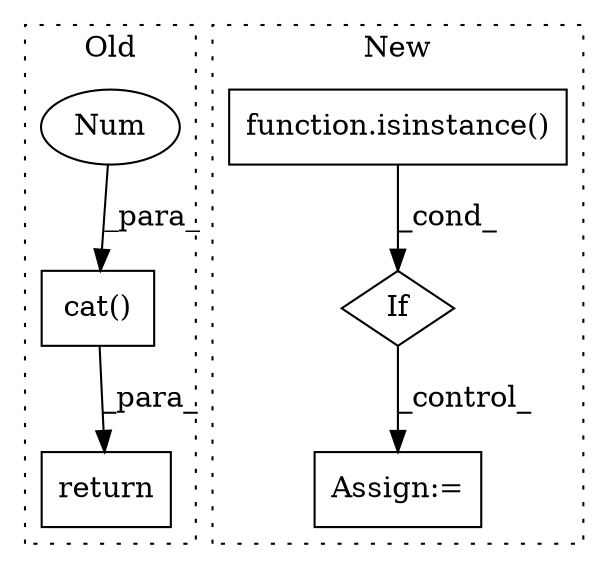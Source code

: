 digraph G {
subgraph cluster0 {
1 [label="cat()" a="75" s="5431,5462" l="10,1" shape="box"];
3 [label="Num" a="76" s="5461" l="1" shape="ellipse"];
6 [label="return" a="93" s="5424" l="7" shape="box"];
label = "Old";
style="dotted";
}
subgraph cluster1 {
2 [label="function.isinstance()" a="75" s="5986,6027" l="11,1" shape="box"];
4 [label="If" a="96" s="5983,6028" l="3,18" shape="diamond"];
5 [label="Assign:=" a="68" s="6052" l="17" shape="box"];
label = "New";
style="dotted";
}
1 -> 6 [label="_para_"];
2 -> 4 [label="_cond_"];
3 -> 1 [label="_para_"];
4 -> 5 [label="_control_"];
}